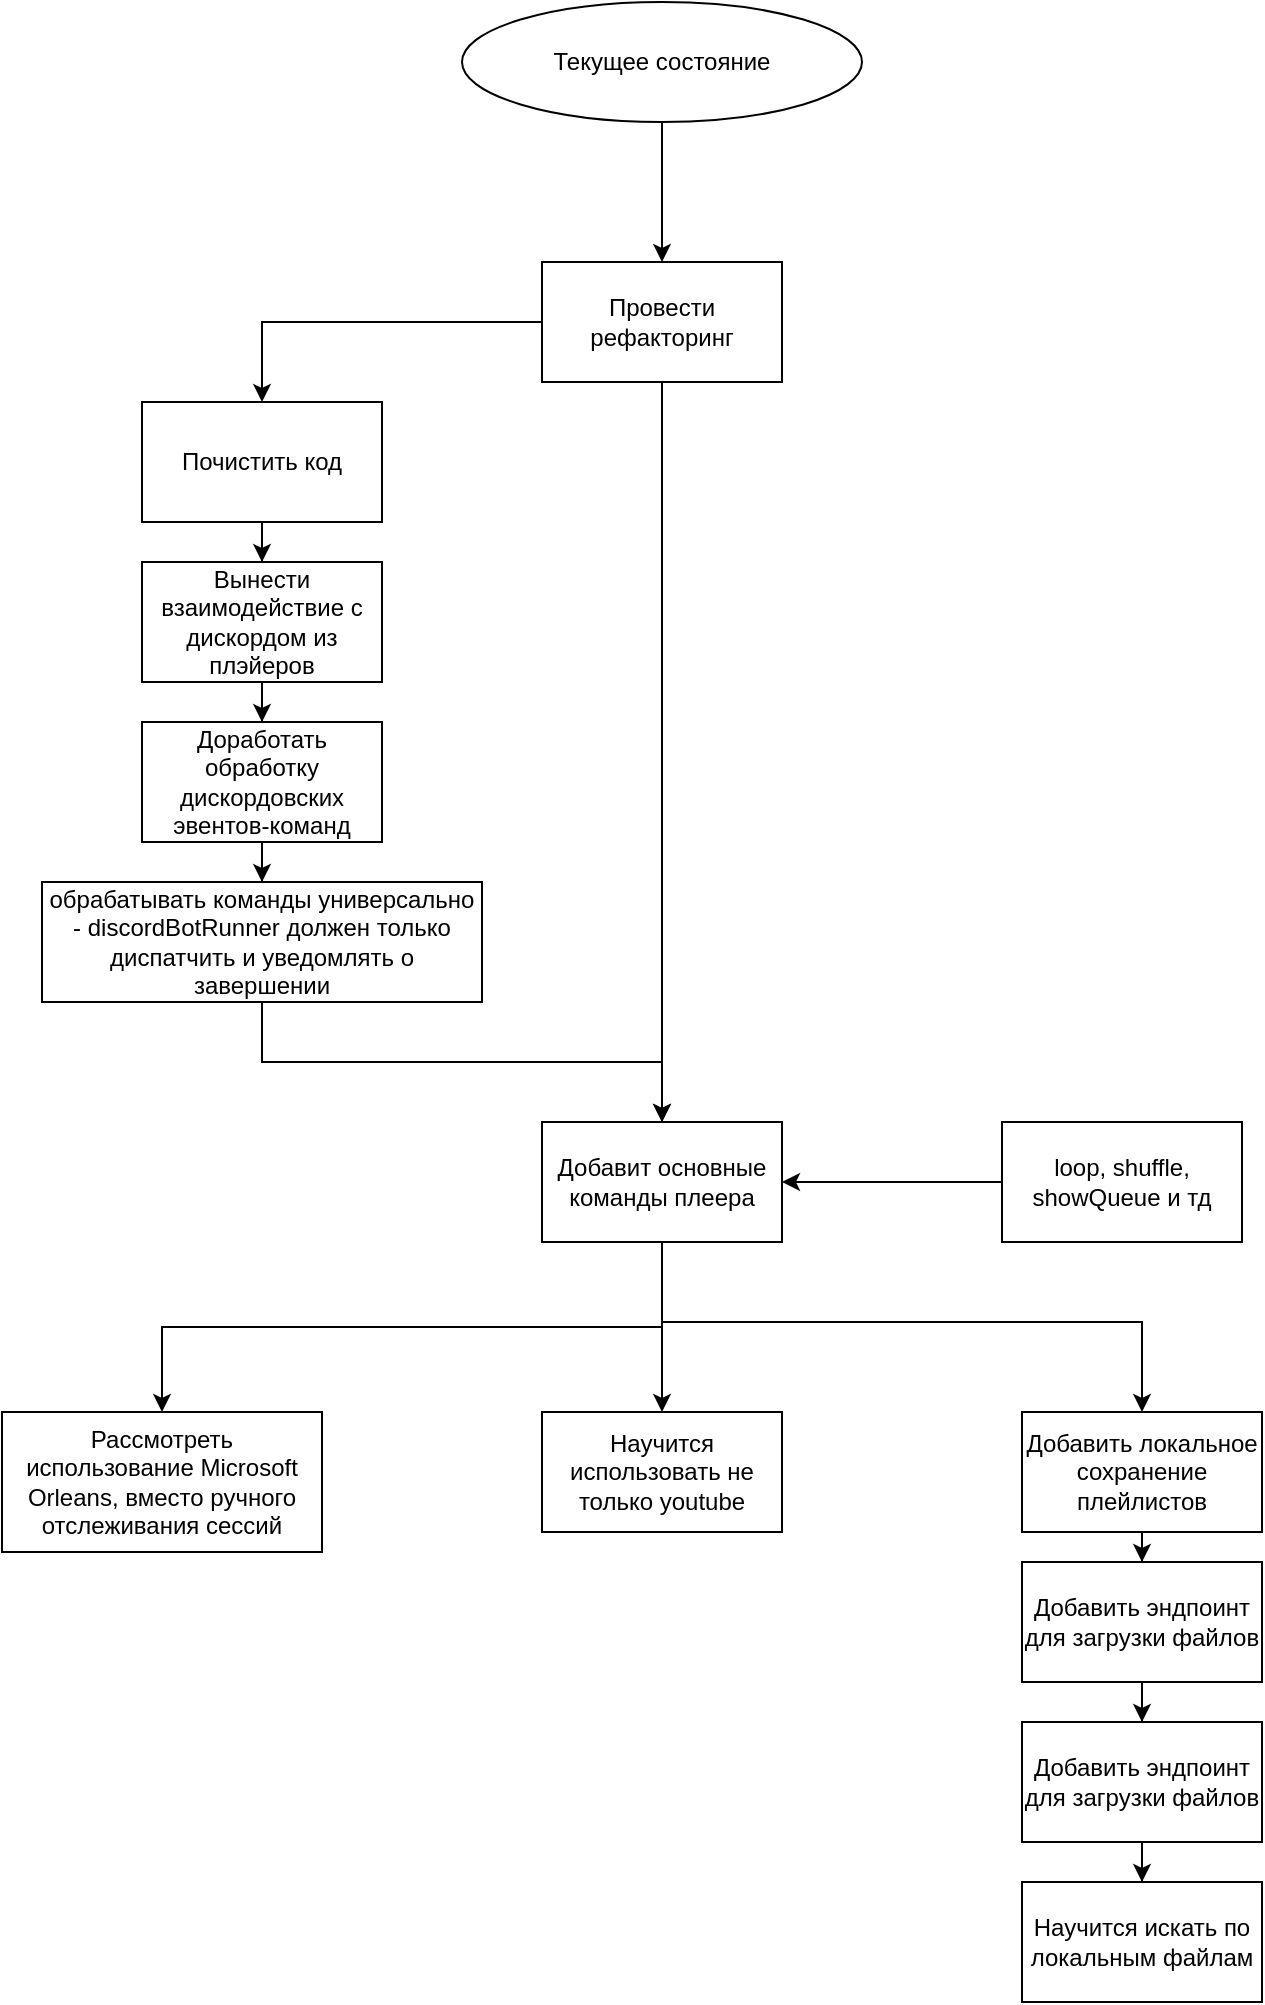 <mxfile version="20.3.6" type="device"><diagram id="9-dB4P8Y0EUBVbtSflED" name="Страница 1"><mxGraphModel dx="992" dy="539" grid="1" gridSize="10" guides="1" tooltips="1" connect="1" arrows="1" fold="1" page="1" pageScale="1" pageWidth="827" pageHeight="1169" math="0" shadow="0"><root><mxCell id="0"/><mxCell id="1" parent="0"/><mxCell id="BSfHjAQ7akJflWUELyhL-2" style="edgeStyle=orthogonalEdgeStyle;rounded=0;orthogonalLoop=1;jettySize=auto;html=1;" edge="1" parent="1" source="BSfHjAQ7akJflWUELyhL-1" target="BSfHjAQ7akJflWUELyhL-3"><mxGeometry relative="1" as="geometry"><mxPoint x="400" y="180" as="targetPoint"/></mxGeometry></mxCell><mxCell id="BSfHjAQ7akJflWUELyhL-1" value="Текущее состояние" style="ellipse;whiteSpace=wrap;html=1;" vertex="1" parent="1"><mxGeometry x="300" y="20" width="200" height="60" as="geometry"/></mxCell><mxCell id="BSfHjAQ7akJflWUELyhL-5" value="" style="edgeStyle=orthogonalEdgeStyle;rounded=0;orthogonalLoop=1;jettySize=auto;html=1;" edge="1" parent="1" source="BSfHjAQ7akJflWUELyhL-3" target="BSfHjAQ7akJflWUELyhL-4"><mxGeometry relative="1" as="geometry"/></mxCell><mxCell id="BSfHjAQ7akJflWUELyhL-16" value="" style="edgeStyle=orthogonalEdgeStyle;rounded=0;orthogonalLoop=1;jettySize=auto;html=1;" edge="1" parent="1" source="BSfHjAQ7akJflWUELyhL-3" target="BSfHjAQ7akJflWUELyhL-15"><mxGeometry relative="1" as="geometry"/></mxCell><mxCell id="BSfHjAQ7akJflWUELyhL-3" value="Провести рефакторинг" style="rounded=0;whiteSpace=wrap;html=1;" vertex="1" parent="1"><mxGeometry x="340" y="150" width="120" height="60" as="geometry"/></mxCell><mxCell id="BSfHjAQ7akJflWUELyhL-7" value="" style="edgeStyle=orthogonalEdgeStyle;rounded=0;orthogonalLoop=1;jettySize=auto;html=1;" edge="1" parent="1" source="BSfHjAQ7akJflWUELyhL-4" target="BSfHjAQ7akJflWUELyhL-6"><mxGeometry relative="1" as="geometry"/></mxCell><mxCell id="BSfHjAQ7akJflWUELyhL-4" value="Почистить код" style="rounded=0;whiteSpace=wrap;html=1;fillColor=none;" vertex="1" parent="1"><mxGeometry x="140" y="220" width="120" height="60" as="geometry"/></mxCell><mxCell id="BSfHjAQ7akJflWUELyhL-13" value="" style="edgeStyle=orthogonalEdgeStyle;rounded=0;orthogonalLoop=1;jettySize=auto;html=1;entryX=0.5;entryY=0;entryDx=0;entryDy=0;" edge="1" parent="1" source="BSfHjAQ7akJflWUELyhL-6" target="BSfHjAQ7akJflWUELyhL-8"><mxGeometry relative="1" as="geometry"/></mxCell><mxCell id="BSfHjAQ7akJflWUELyhL-6" value="Вынести взаимодействие с дискордом из плэйеров" style="rounded=0;whiteSpace=wrap;html=1;fillColor=none;" vertex="1" parent="1"><mxGeometry x="140" y="300" width="120" height="60" as="geometry"/></mxCell><mxCell id="BSfHjAQ7akJflWUELyhL-14" value="" style="edgeStyle=orthogonalEdgeStyle;rounded=0;orthogonalLoop=1;jettySize=auto;html=1;" edge="1" parent="1" source="BSfHjAQ7akJflWUELyhL-8" target="BSfHjAQ7akJflWUELyhL-12"><mxGeometry relative="1" as="geometry"/></mxCell><mxCell id="BSfHjAQ7akJflWUELyhL-8" value="Доработать обработку дискордовских эвентов-команд" style="rounded=0;whiteSpace=wrap;html=1;fillColor=none;" vertex="1" parent="1"><mxGeometry x="140" y="380" width="120" height="60" as="geometry"/></mxCell><mxCell id="BSfHjAQ7akJflWUELyhL-17" style="edgeStyle=orthogonalEdgeStyle;rounded=0;orthogonalLoop=1;jettySize=auto;html=1;entryX=0.5;entryY=0;entryDx=0;entryDy=0;exitX=0.5;exitY=1;exitDx=0;exitDy=0;" edge="1" parent="1" source="BSfHjAQ7akJflWUELyhL-12" target="BSfHjAQ7akJflWUELyhL-15"><mxGeometry relative="1" as="geometry"/></mxCell><mxCell id="BSfHjAQ7akJflWUELyhL-12" value="обрабатывать команды универсально - discordBotRunner должен только диспатчить и уведомлять о завершении" style="rounded=0;whiteSpace=wrap;html=1;fillColor=none;" vertex="1" parent="1"><mxGeometry x="90" y="460" width="220" height="60" as="geometry"/></mxCell><mxCell id="BSfHjAQ7akJflWUELyhL-21" value="" style="edgeStyle=orthogonalEdgeStyle;rounded=0;orthogonalLoop=1;jettySize=auto;html=1;exitX=0.5;exitY=1;exitDx=0;exitDy=0;" edge="1" parent="1" source="BSfHjAQ7akJflWUELyhL-15" target="BSfHjAQ7akJflWUELyhL-20"><mxGeometry relative="1" as="geometry"/></mxCell><mxCell id="BSfHjAQ7akJflWUELyhL-22" style="edgeStyle=orthogonalEdgeStyle;rounded=0;orthogonalLoop=1;jettySize=auto;html=1;" edge="1" parent="1" source="BSfHjAQ7akJflWUELyhL-15" target="BSfHjAQ7akJflWUELyhL-23"><mxGeometry relative="1" as="geometry"><mxPoint x="400" y="730" as="targetPoint"/></mxGeometry></mxCell><mxCell id="BSfHjAQ7akJflWUELyhL-24" style="edgeStyle=orthogonalEdgeStyle;rounded=0;orthogonalLoop=1;jettySize=auto;html=1;exitX=0.5;exitY=1;exitDx=0;exitDy=0;" edge="1" parent="1" source="BSfHjAQ7akJflWUELyhL-15" target="BSfHjAQ7akJflWUELyhL-25"><mxGeometry relative="1" as="geometry"><mxPoint x="640" y="740" as="targetPoint"/><Array as="points"><mxPoint x="400" y="680"/><mxPoint x="640" y="680"/></Array></mxGeometry></mxCell><mxCell id="BSfHjAQ7akJflWUELyhL-15" value="Добавит основные команды плеера" style="rounded=0;whiteSpace=wrap;html=1;" vertex="1" parent="1"><mxGeometry x="340" y="580" width="120" height="60" as="geometry"/></mxCell><mxCell id="BSfHjAQ7akJflWUELyhL-19" value="" style="edgeStyle=orthogonalEdgeStyle;rounded=0;orthogonalLoop=1;jettySize=auto;html=1;" edge="1" parent="1" source="BSfHjAQ7akJflWUELyhL-18" target="BSfHjAQ7akJflWUELyhL-15"><mxGeometry relative="1" as="geometry"/></mxCell><mxCell id="BSfHjAQ7akJflWUELyhL-18" value="loop, shuffle, showQueue и тд" style="rounded=0;whiteSpace=wrap;html=1;fillColor=none;" vertex="1" parent="1"><mxGeometry x="570" y="580" width="120" height="60" as="geometry"/></mxCell><mxCell id="BSfHjAQ7akJflWUELyhL-20" value="Рассмотреть использование Microsoft Orleans, вместо ручного отслеживания сессий" style="rounded=0;whiteSpace=wrap;html=1;" vertex="1" parent="1"><mxGeometry x="70" y="725" width="160" height="70" as="geometry"/></mxCell><mxCell id="BSfHjAQ7akJflWUELyhL-23" value="Научится использовать не только youtube" style="rounded=0;whiteSpace=wrap;html=1;fillColor=default;" vertex="1" parent="1"><mxGeometry x="340" y="725" width="120" height="60" as="geometry"/></mxCell><mxCell id="BSfHjAQ7akJflWUELyhL-27" value="" style="edgeStyle=orthogonalEdgeStyle;rounded=0;orthogonalLoop=1;jettySize=auto;html=1;" edge="1" parent="1" source="BSfHjAQ7akJflWUELyhL-25" target="BSfHjAQ7akJflWUELyhL-26"><mxGeometry relative="1" as="geometry"/></mxCell><mxCell id="BSfHjAQ7akJflWUELyhL-25" value="Добавить локальное сохранение плейлистов" style="rounded=0;whiteSpace=wrap;html=1;fillColor=default;" vertex="1" parent="1"><mxGeometry x="580" y="725" width="120" height="60" as="geometry"/></mxCell><mxCell id="BSfHjAQ7akJflWUELyhL-29" value="" style="edgeStyle=orthogonalEdgeStyle;rounded=0;orthogonalLoop=1;jettySize=auto;html=1;" edge="1" parent="1" source="BSfHjAQ7akJflWUELyhL-26" target="BSfHjAQ7akJflWUELyhL-28"><mxGeometry relative="1" as="geometry"/></mxCell><mxCell id="BSfHjAQ7akJflWUELyhL-26" value="Добавить эндпоинт для загрузки файлов" style="rounded=0;whiteSpace=wrap;html=1;fillColor=default;" vertex="1" parent="1"><mxGeometry x="580" y="800" width="120" height="60" as="geometry"/></mxCell><mxCell id="BSfHjAQ7akJflWUELyhL-31" value="" style="edgeStyle=orthogonalEdgeStyle;rounded=0;orthogonalLoop=1;jettySize=auto;html=1;" edge="1" parent="1" source="BSfHjAQ7akJflWUELyhL-28" target="BSfHjAQ7akJflWUELyhL-30"><mxGeometry relative="1" as="geometry"/></mxCell><mxCell id="BSfHjAQ7akJflWUELyhL-28" value="Добавить эндпоинт для загрузки файлов" style="rounded=0;whiteSpace=wrap;html=1;fillColor=default;" vertex="1" parent="1"><mxGeometry x="580" y="880" width="120" height="60" as="geometry"/></mxCell><mxCell id="BSfHjAQ7akJflWUELyhL-30" value="Научится искать по локальным файлам" style="rounded=0;whiteSpace=wrap;html=1;fillColor=default;" vertex="1" parent="1"><mxGeometry x="580" y="960" width="120" height="60" as="geometry"/></mxCell></root></mxGraphModel></diagram></mxfile>